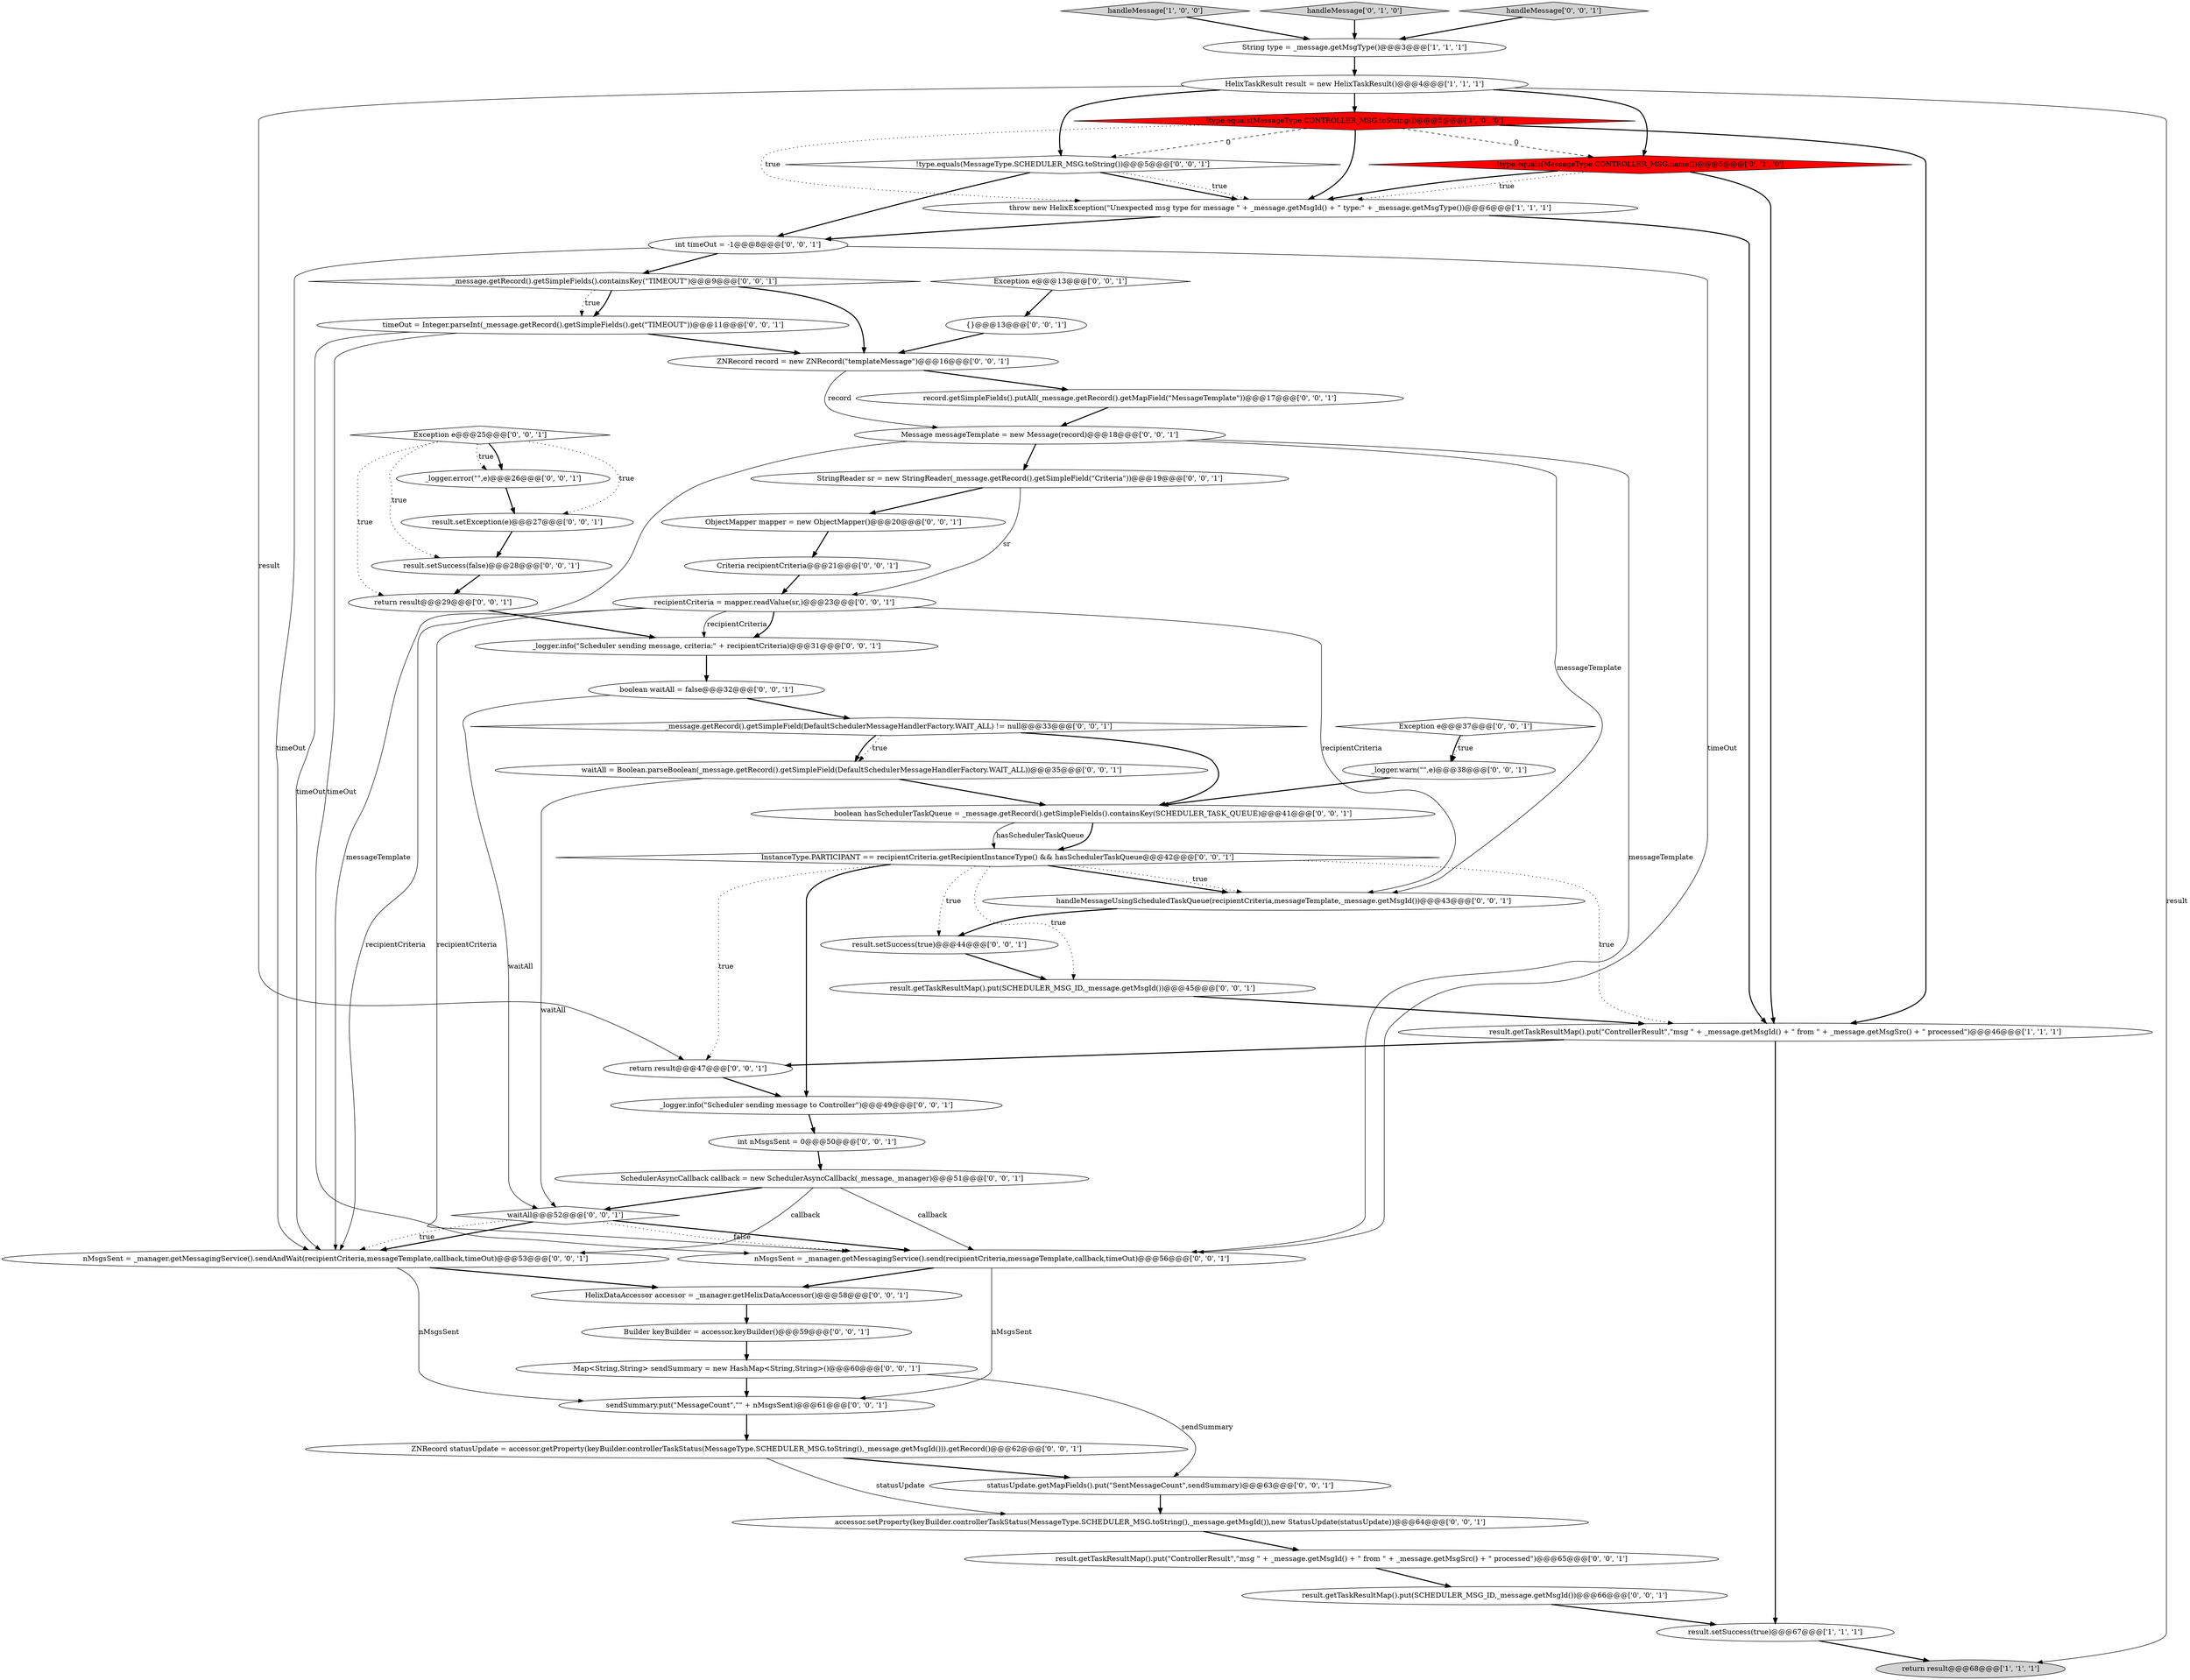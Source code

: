 digraph {
28 [style = filled, label = "return result@@@29@@@['0', '0', '1']", fillcolor = white, shape = ellipse image = "AAA0AAABBB3BBB"];
11 [style = filled, label = "result.getTaskResultMap().put(\"ControllerResult\",\"msg \" + _message.getMsgId() + \" from \" + _message.getMsgSrc() + \" processed\")@@@65@@@['0', '0', '1']", fillcolor = white, shape = ellipse image = "AAA0AAABBB3BBB"];
4 [style = filled, label = "!type.equals(MessageType.CONTROLLER_MSG.toString())@@@5@@@['1', '0', '0']", fillcolor = red, shape = diamond image = "AAA1AAABBB1BBB"];
31 [style = filled, label = "boolean hasSchedulerTaskQueue = _message.getRecord().getSimpleFields().containsKey(SCHEDULER_TASK_QUEUE)@@@41@@@['0', '0', '1']", fillcolor = white, shape = ellipse image = "AAA0AAABBB3BBB"];
12 [style = filled, label = "!type.equals(MessageType.SCHEDULER_MSG.toString())@@@5@@@['0', '0', '1']", fillcolor = white, shape = diamond image = "AAA0AAABBB3BBB"];
6 [style = filled, label = "handleMessage['1', '0', '0']", fillcolor = lightgray, shape = diamond image = "AAA0AAABBB1BBB"];
17 [style = filled, label = "Message messageTemplate = new Message(record)@@@18@@@['0', '0', '1']", fillcolor = white, shape = ellipse image = "AAA0AAABBB3BBB"];
29 [style = filled, label = "int timeOut = -1@@@8@@@['0', '0', '1']", fillcolor = white, shape = ellipse image = "AAA0AAABBB3BBB"];
49 [style = filled, label = "InstanceType.PARTICIPANT == recipientCriteria.getRecipientInstanceType() && hasSchedulerTaskQueue@@@42@@@['0', '0', '1']", fillcolor = white, shape = diamond image = "AAA0AAABBB3BBB"];
47 [style = filled, label = "HelixDataAccessor accessor = _manager.getHelixDataAccessor()@@@58@@@['0', '0', '1']", fillcolor = white, shape = ellipse image = "AAA0AAABBB3BBB"];
46 [style = filled, label = "Exception e@@@25@@@['0', '0', '1']", fillcolor = white, shape = diamond image = "AAA0AAABBB3BBB"];
0 [style = filled, label = "return result@@@68@@@['1', '1', '1']", fillcolor = lightgray, shape = ellipse image = "AAA0AAABBB1BBB"];
45 [style = filled, label = "statusUpdate.getMapFields().put(\"SentMessageCount\",sendSummary)@@@63@@@['0', '0', '1']", fillcolor = white, shape = ellipse image = "AAA0AAABBB3BBB"];
8 [style = filled, label = "!type.equals(MessageType.CONTROLLER_MSG.name())@@@5@@@['0', '1', '0']", fillcolor = red, shape = diamond image = "AAA1AAABBB2BBB"];
18 [style = filled, label = "ObjectMapper mapper = new ObjectMapper()@@@20@@@['0', '0', '1']", fillcolor = white, shape = ellipse image = "AAA0AAABBB3BBB"];
55 [style = filled, label = "_message.getRecord().getSimpleField(DefaultSchedulerMessageHandlerFactory.WAIT_ALL) != null@@@33@@@['0', '0', '1']", fillcolor = white, shape = diamond image = "AAA0AAABBB3BBB"];
54 [style = filled, label = "_message.getRecord().getSimpleFields().containsKey(\"TIMEOUT\")@@@9@@@['0', '0', '1']", fillcolor = white, shape = diamond image = "AAA0AAABBB3BBB"];
33 [style = filled, label = "result.setSuccess(true)@@@44@@@['0', '0', '1']", fillcolor = white, shape = ellipse image = "AAA0AAABBB3BBB"];
14 [style = filled, label = "{}@@@13@@@['0', '0', '1']", fillcolor = white, shape = ellipse image = "AAA0AAABBB3BBB"];
48 [style = filled, label = "Map<String,String> sendSummary = new HashMap<String,String>()@@@60@@@['0', '0', '1']", fillcolor = white, shape = ellipse image = "AAA0AAABBB3BBB"];
23 [style = filled, label = "Criteria recipientCriteria@@@21@@@['0', '0', '1']", fillcolor = white, shape = ellipse image = "AAA0AAABBB3BBB"];
42 [style = filled, label = "ZNRecord record = new ZNRecord(\"templateMessage\")@@@16@@@['0', '0', '1']", fillcolor = white, shape = ellipse image = "AAA0AAABBB3BBB"];
19 [style = filled, label = "result.setException(e)@@@27@@@['0', '0', '1']", fillcolor = white, shape = ellipse image = "AAA0AAABBB3BBB"];
3 [style = filled, label = "String type = _message.getMsgType()@@@3@@@['1', '1', '1']", fillcolor = white, shape = ellipse image = "AAA0AAABBB1BBB"];
7 [style = filled, label = "HelixTaskResult result = new HelixTaskResult()@@@4@@@['1', '1', '1']", fillcolor = white, shape = ellipse image = "AAA0AAABBB1BBB"];
27 [style = filled, label = "int nMsgsSent = 0@@@50@@@['0', '0', '1']", fillcolor = white, shape = ellipse image = "AAA0AAABBB3BBB"];
30 [style = filled, label = "waitAll = Boolean.parseBoolean(_message.getRecord().getSimpleField(DefaultSchedulerMessageHandlerFactory.WAIT_ALL))@@@35@@@['0', '0', '1']", fillcolor = white, shape = ellipse image = "AAA0AAABBB3BBB"];
26 [style = filled, label = "Exception e@@@37@@@['0', '0', '1']", fillcolor = white, shape = diamond image = "AAA0AAABBB3BBB"];
25 [style = filled, label = "SchedulerAsyncCallback callback = new SchedulerAsyncCallback(_message,_manager)@@@51@@@['0', '0', '1']", fillcolor = white, shape = ellipse image = "AAA0AAABBB3BBB"];
37 [style = filled, label = "Builder keyBuilder = accessor.keyBuilder()@@@59@@@['0', '0', '1']", fillcolor = white, shape = ellipse image = "AAA0AAABBB3BBB"];
41 [style = filled, label = "record.getSimpleFields().putAll(_message.getRecord().getMapField(\"MessageTemplate\"))@@@17@@@['0', '0', '1']", fillcolor = white, shape = ellipse image = "AAA0AAABBB3BBB"];
38 [style = filled, label = "result.getTaskResultMap().put(SCHEDULER_MSG_ID,_message.getMsgId())@@@45@@@['0', '0', '1']", fillcolor = white, shape = ellipse image = "AAA0AAABBB3BBB"];
51 [style = filled, label = "boolean waitAll = false@@@32@@@['0', '0', '1']", fillcolor = white, shape = ellipse image = "AAA0AAABBB3BBB"];
9 [style = filled, label = "handleMessage['0', '1', '0']", fillcolor = lightgray, shape = diamond image = "AAA0AAABBB2BBB"];
13 [style = filled, label = "ZNRecord statusUpdate = accessor.getProperty(keyBuilder.controllerTaskStatus(MessageType.SCHEDULER_MSG.toString(),_message.getMsgId())).getRecord()@@@62@@@['0', '0', '1']", fillcolor = white, shape = ellipse image = "AAA0AAABBB3BBB"];
43 [style = filled, label = "waitAll@@@52@@@['0', '0', '1']", fillcolor = white, shape = diamond image = "AAA0AAABBB3BBB"];
44 [style = filled, label = "nMsgsSent = _manager.getMessagingService().sendAndWait(recipientCriteria,messageTemplate,callback,timeOut)@@@53@@@['0', '0', '1']", fillcolor = white, shape = ellipse image = "AAA0AAABBB3BBB"];
40 [style = filled, label = "_logger.warn(\"\",e)@@@38@@@['0', '0', '1']", fillcolor = white, shape = ellipse image = "AAA0AAABBB3BBB"];
10 [style = filled, label = "result.getTaskResultMap().put(SCHEDULER_MSG_ID,_message.getMsgId())@@@66@@@['0', '0', '1']", fillcolor = white, shape = ellipse image = "AAA0AAABBB3BBB"];
15 [style = filled, label = "_logger.info(\"Scheduler sending message, criteria:\" + recipientCriteria)@@@31@@@['0', '0', '1']", fillcolor = white, shape = ellipse image = "AAA0AAABBB3BBB"];
34 [style = filled, label = "nMsgsSent = _manager.getMessagingService().send(recipientCriteria,messageTemplate,callback,timeOut)@@@56@@@['0', '0', '1']", fillcolor = white, shape = ellipse image = "AAA0AAABBB3BBB"];
2 [style = filled, label = "throw new HelixException(\"Unexpected msg type for message \" + _message.getMsgId() + \" type:\" + _message.getMsgType())@@@6@@@['1', '1', '1']", fillcolor = white, shape = ellipse image = "AAA0AAABBB1BBB"];
39 [style = filled, label = "recipientCriteria = mapper.readValue(sr,)@@@23@@@['0', '0', '1']", fillcolor = white, shape = ellipse image = "AAA0AAABBB3BBB"];
21 [style = filled, label = "timeOut = Integer.parseInt(_message.getRecord().getSimpleFields().get(\"TIMEOUT\"))@@@11@@@['0', '0', '1']", fillcolor = white, shape = ellipse image = "AAA0AAABBB3BBB"];
20 [style = filled, label = "return result@@@47@@@['0', '0', '1']", fillcolor = white, shape = ellipse image = "AAA0AAABBB3BBB"];
24 [style = filled, label = "_logger.info(\"Scheduler sending message to Controller\")@@@49@@@['0', '0', '1']", fillcolor = white, shape = ellipse image = "AAA0AAABBB3BBB"];
52 [style = filled, label = "sendSummary.put(\"MessageCount\",\"\" + nMsgsSent)@@@61@@@['0', '0', '1']", fillcolor = white, shape = ellipse image = "AAA0AAABBB3BBB"];
16 [style = filled, label = "result.setSuccess(false)@@@28@@@['0', '0', '1']", fillcolor = white, shape = ellipse image = "AAA0AAABBB3BBB"];
50 [style = filled, label = "_logger.error(\"\",e)@@@26@@@['0', '0', '1']", fillcolor = white, shape = ellipse image = "AAA0AAABBB3BBB"];
53 [style = filled, label = "handleMessage['0', '0', '1']", fillcolor = lightgray, shape = diamond image = "AAA0AAABBB3BBB"];
32 [style = filled, label = "Exception e@@@13@@@['0', '0', '1']", fillcolor = white, shape = diamond image = "AAA0AAABBB3BBB"];
1 [style = filled, label = "result.getTaskResultMap().put(\"ControllerResult\",\"msg \" + _message.getMsgId() + \" from \" + _message.getMsgSrc() + \" processed\")@@@46@@@['1', '1', '1']", fillcolor = white, shape = ellipse image = "AAA0AAABBB1BBB"];
5 [style = filled, label = "result.setSuccess(true)@@@67@@@['1', '1', '1']", fillcolor = white, shape = ellipse image = "AAA0AAABBB1BBB"];
22 [style = filled, label = "handleMessageUsingScheduledTaskQueue(recipientCriteria,messageTemplate,_message.getMsgId())@@@43@@@['0', '0', '1']", fillcolor = white, shape = ellipse image = "AAA0AAABBB3BBB"];
36 [style = filled, label = "accessor.setProperty(keyBuilder.controllerTaskStatus(MessageType.SCHEDULER_MSG.toString(),_message.getMsgId()),new StatusUpdate(statusUpdate))@@@64@@@['0', '0', '1']", fillcolor = white, shape = ellipse image = "AAA0AAABBB3BBB"];
35 [style = filled, label = "StringReader sr = new StringReader(_message.getRecord().getSimpleField(\"Criteria\"))@@@19@@@['0', '0', '1']", fillcolor = white, shape = ellipse image = "AAA0AAABBB3BBB"];
1->5 [style = bold, label=""];
6->3 [style = bold, label=""];
42->41 [style = bold, label=""];
25->34 [style = solid, label="callback"];
21->42 [style = bold, label=""];
46->28 [style = dotted, label="true"];
44->52 [style = solid, label="nMsgsSent"];
1->20 [style = bold, label=""];
25->43 [style = bold, label=""];
26->40 [style = bold, label=""];
47->37 [style = bold, label=""];
52->13 [style = bold, label=""];
7->8 [style = bold, label=""];
36->11 [style = bold, label=""];
49->22 [style = bold, label=""];
4->12 [style = dashed, label="0"];
8->1 [style = bold, label=""];
49->24 [style = bold, label=""];
48->52 [style = bold, label=""];
12->2 [style = bold, label=""];
5->0 [style = bold, label=""];
17->44 [style = solid, label="messageTemplate"];
37->48 [style = bold, label=""];
13->45 [style = bold, label=""];
40->31 [style = bold, label=""];
46->50 [style = bold, label=""];
55->31 [style = bold, label=""];
30->43 [style = solid, label="waitAll"];
43->44 [style = bold, label=""];
44->47 [style = bold, label=""];
24->27 [style = bold, label=""];
27->25 [style = bold, label=""];
21->44 [style = solid, label="timeOut"];
17->35 [style = bold, label=""];
39->22 [style = solid, label="recipientCriteria"];
22->33 [style = bold, label=""];
35->18 [style = bold, label=""];
51->43 [style = solid, label="waitAll"];
50->19 [style = bold, label=""];
34->47 [style = bold, label=""];
12->2 [style = dotted, label="true"];
21->34 [style = solid, label="timeOut"];
4->2 [style = bold, label=""];
48->45 [style = solid, label="sendSummary"];
26->40 [style = dotted, label="true"];
39->15 [style = solid, label="recipientCriteria"];
12->29 [style = bold, label=""];
25->44 [style = solid, label="callback"];
46->16 [style = dotted, label="true"];
3->7 [style = bold, label=""];
49->1 [style = dotted, label="true"];
42->17 [style = solid, label="record"];
34->52 [style = solid, label="nMsgsSent"];
43->34 [style = bold, label=""];
4->2 [style = dotted, label="true"];
29->34 [style = solid, label="timeOut"];
18->23 [style = bold, label=""];
2->1 [style = bold, label=""];
8->2 [style = dotted, label="true"];
14->42 [style = bold, label=""];
45->36 [style = bold, label=""];
32->14 [style = bold, label=""];
39->34 [style = solid, label="recipientCriteria"];
31->49 [style = bold, label=""];
7->4 [style = bold, label=""];
29->44 [style = solid, label="timeOut"];
29->54 [style = bold, label=""];
46->19 [style = dotted, label="true"];
55->30 [style = dotted, label="true"];
38->1 [style = bold, label=""];
54->42 [style = bold, label=""];
19->16 [style = bold, label=""];
43->34 [style = dotted, label="false"];
43->44 [style = dotted, label="true"];
55->30 [style = bold, label=""];
10->5 [style = bold, label=""];
8->2 [style = bold, label=""];
7->0 [style = solid, label="result"];
30->31 [style = bold, label=""];
11->10 [style = bold, label=""];
49->33 [style = dotted, label="true"];
46->50 [style = dotted, label="true"];
35->39 [style = solid, label="sr"];
23->39 [style = bold, label=""];
9->3 [style = bold, label=""];
54->21 [style = bold, label=""];
4->1 [style = bold, label=""];
49->22 [style = dotted, label="true"];
39->44 [style = solid, label="recipientCriteria"];
17->34 [style = solid, label="messageTemplate"];
31->49 [style = solid, label="hasSchedulerTaskQueue"];
39->15 [style = bold, label=""];
28->15 [style = bold, label=""];
13->36 [style = solid, label="statusUpdate"];
7->12 [style = bold, label=""];
53->3 [style = bold, label=""];
17->22 [style = solid, label="messageTemplate"];
49->20 [style = dotted, label="true"];
41->17 [style = bold, label=""];
16->28 [style = bold, label=""];
51->55 [style = bold, label=""];
7->20 [style = solid, label="result"];
4->8 [style = dashed, label="0"];
54->21 [style = dotted, label="true"];
33->38 [style = bold, label=""];
20->24 [style = bold, label=""];
2->29 [style = bold, label=""];
49->38 [style = dotted, label="true"];
15->51 [style = bold, label=""];
}
